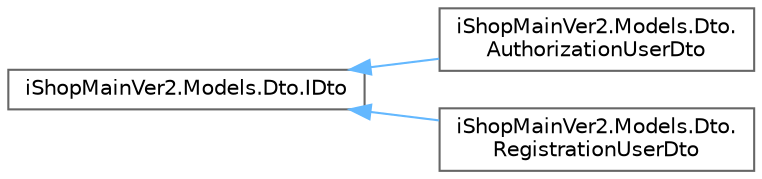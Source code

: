 digraph "Graphical Class Hierarchy"
{
 // LATEX_PDF_SIZE
  bgcolor="transparent";
  edge [fontname=Helvetica,fontsize=10,labelfontname=Helvetica,labelfontsize=10];
  node [fontname=Helvetica,fontsize=10,shape=box,height=0.2,width=0.4];
  rankdir="LR";
  Node0 [id="Node000000",label="iShopMainVer2.Models.Dto.IDto",height=0.2,width=0.4,color="grey40", fillcolor="white", style="filled",URL="$interfacei_shop_main_ver2_1_1_models_1_1_dto_1_1_i_dto.html",tooltip=" "];
  Node0 -> Node1 [id="edge23_Node000000_Node000001",dir="back",color="steelblue1",style="solid",tooltip=" "];
  Node1 [id="Node000001",label="iShopMainVer2.Models.Dto.\lAuthorizationUserDto",height=0.2,width=0.4,color="grey40", fillcolor="white", style="filled",URL="$classi_shop_main_ver2_1_1_models_1_1_dto_1_1_authorization_user_dto.html",tooltip=" "];
  Node0 -> Node2 [id="edge24_Node000000_Node000002",dir="back",color="steelblue1",style="solid",tooltip=" "];
  Node2 [id="Node000002",label="iShopMainVer2.Models.Dto.\lRegistrationUserDto",height=0.2,width=0.4,color="grey40", fillcolor="white", style="filled",URL="$classi_shop_main_ver2_1_1_models_1_1_dto_1_1_registration_user_dto.html",tooltip=" "];
}
